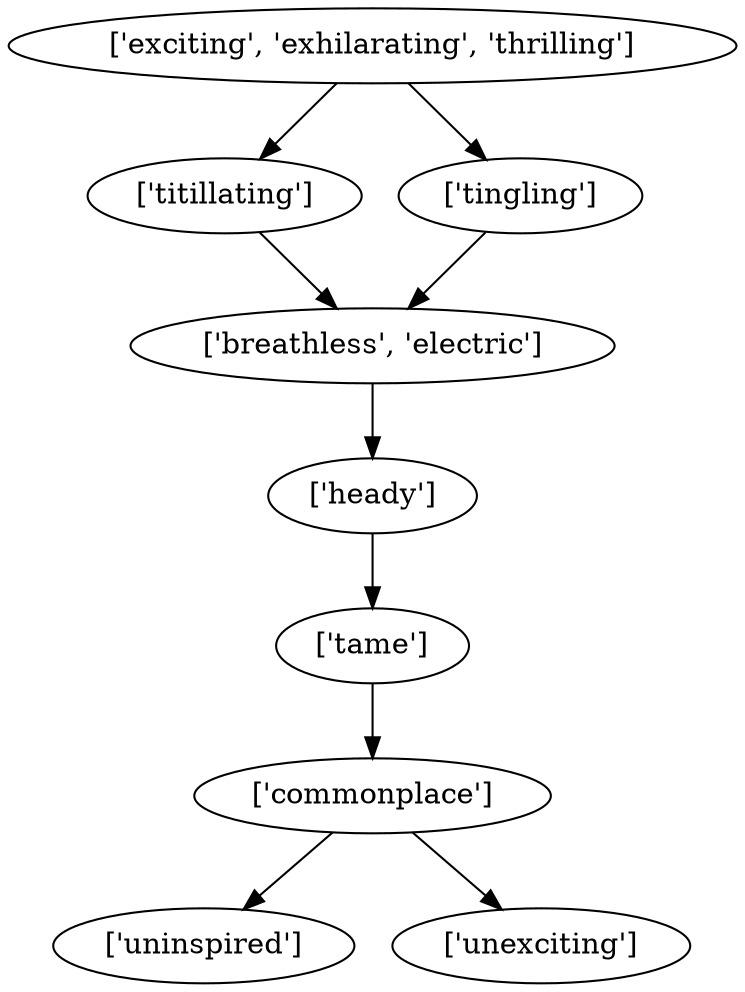 strict digraph  {
	"['titillating']" -> "['breathless', 'electric']";
	"['breathless', 'electric']" -> "['heady']";
	"['tame']" -> "['commonplace']";
	"['commonplace']" -> "['uninspired']";
	"['commonplace']" -> "['unexciting']";
	"['heady']" -> "['tame']";
	"['tingling']" -> "['breathless', 'electric']";
	"['exciting', 'exhilarating', 'thrilling']" -> "['titillating']";
	"['exciting', 'exhilarating', 'thrilling']" -> "['tingling']";
}
